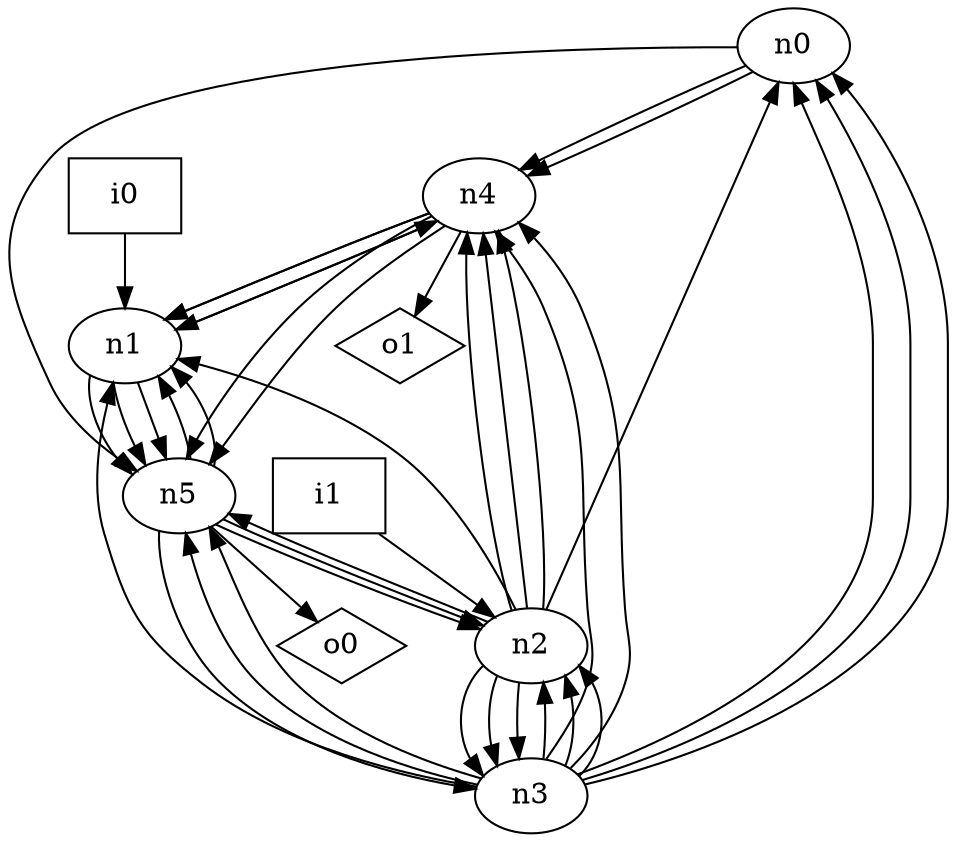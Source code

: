 digraph G {
n0 [label="n0"];
n1 [label="n1"];
n2 [label="n2"];
n3 [label="n3"];
n4 [label="n4"];
n5 [label="n5"];
n6 [label="i0",shape="box"];
n7 [label="i1",shape="box"];
n8 [label="o0",shape="diamond"];
n9 [label="o1",shape="diamond"];
n0 -> n4
n0 -> n4
n0 -> n5
n1 -> n4
n1 -> n5
n1 -> n5
n1 -> n5
n2 -> n0
n2 -> n1
n2 -> n3
n2 -> n3
n2 -> n3
n2 -> n4
n2 -> n4
n2 -> n4
n2 -> n5
n3 -> n0
n3 -> n0
n3 -> n0
n3 -> n1
n3 -> n2
n3 -> n2
n3 -> n2
n3 -> n4
n3 -> n4
n3 -> n5
n3 -> n5
n4 -> n1
n4 -> n1
n4 -> n1
n4 -> n5
n4 -> n5
n4 -> n9
n5 -> n1
n5 -> n1
n5 -> n2
n5 -> n2
n5 -> n3
n5 -> n8
n6 -> n1
n7 -> n2
}